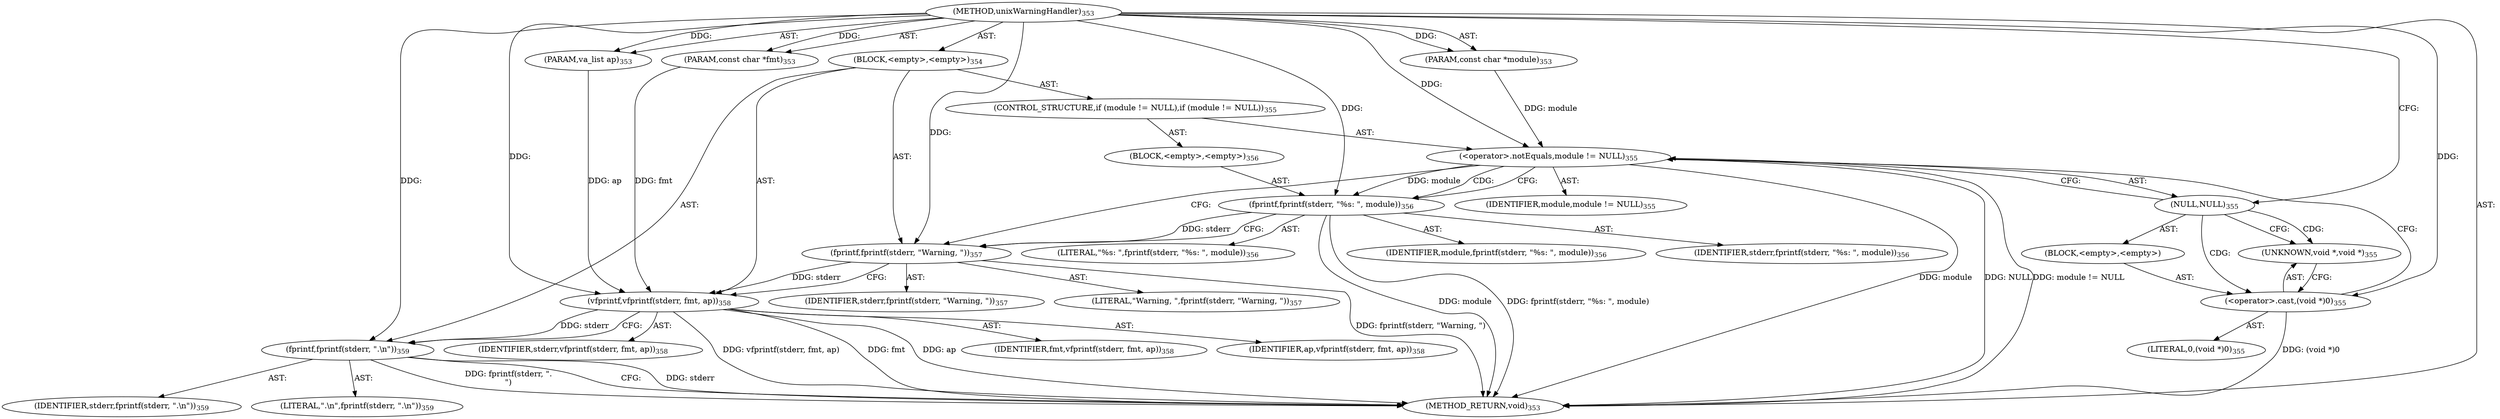 digraph "unixWarningHandler" {  
"34208" [label = <(METHOD,unixWarningHandler)<SUB>353</SUB>> ]
"34209" [label = <(PARAM,const char *module)<SUB>353</SUB>> ]
"34210" [label = <(PARAM,const char *fmt)<SUB>353</SUB>> ]
"34211" [label = <(PARAM,va_list ap)<SUB>353</SUB>> ]
"34212" [label = <(BLOCK,&lt;empty&gt;,&lt;empty&gt;)<SUB>354</SUB>> ]
"34213" [label = <(CONTROL_STRUCTURE,if (module != NULL),if (module != NULL))<SUB>355</SUB>> ]
"34214" [label = <(&lt;operator&gt;.notEquals,module != NULL)<SUB>355</SUB>> ]
"34215" [label = <(IDENTIFIER,module,module != NULL)<SUB>355</SUB>> ]
"34216" [label = <(NULL,NULL)<SUB>355</SUB>> ]
"34217" [label = <(BLOCK,&lt;empty&gt;,&lt;empty&gt;)> ]
"34218" [label = <(&lt;operator&gt;.cast,(void *)0)<SUB>355</SUB>> ]
"34219" [label = <(UNKNOWN,void *,void *)<SUB>355</SUB>> ]
"34220" [label = <(LITERAL,0,(void *)0)<SUB>355</SUB>> ]
"34221" [label = <(BLOCK,&lt;empty&gt;,&lt;empty&gt;)<SUB>356</SUB>> ]
"34222" [label = <(fprintf,fprintf(stderr, &quot;%s: &quot;, module))<SUB>356</SUB>> ]
"34223" [label = <(IDENTIFIER,stderr,fprintf(stderr, &quot;%s: &quot;, module))<SUB>356</SUB>> ]
"34224" [label = <(LITERAL,&quot;%s: &quot;,fprintf(stderr, &quot;%s: &quot;, module))<SUB>356</SUB>> ]
"34225" [label = <(IDENTIFIER,module,fprintf(stderr, &quot;%s: &quot;, module))<SUB>356</SUB>> ]
"34226" [label = <(fprintf,fprintf(stderr, &quot;Warning, &quot;))<SUB>357</SUB>> ]
"34227" [label = <(IDENTIFIER,stderr,fprintf(stderr, &quot;Warning, &quot;))<SUB>357</SUB>> ]
"34228" [label = <(LITERAL,&quot;Warning, &quot;,fprintf(stderr, &quot;Warning, &quot;))<SUB>357</SUB>> ]
"34229" [label = <(vfprintf,vfprintf(stderr, fmt, ap))<SUB>358</SUB>> ]
"34230" [label = <(IDENTIFIER,stderr,vfprintf(stderr, fmt, ap))<SUB>358</SUB>> ]
"34231" [label = <(IDENTIFIER,fmt,vfprintf(stderr, fmt, ap))<SUB>358</SUB>> ]
"34232" [label = <(IDENTIFIER,ap,vfprintf(stderr, fmt, ap))<SUB>358</SUB>> ]
"34233" [label = <(fprintf,fprintf(stderr, &quot;.\n&quot;))<SUB>359</SUB>> ]
"34234" [label = <(IDENTIFIER,stderr,fprintf(stderr, &quot;.\n&quot;))<SUB>359</SUB>> ]
"34235" [label = <(LITERAL,&quot;.\n&quot;,fprintf(stderr, &quot;.\n&quot;))<SUB>359</SUB>> ]
"34236" [label = <(METHOD_RETURN,void)<SUB>353</SUB>> ]
  "34208" -> "34209"  [ label = "AST: "] 
  "34208" -> "34210"  [ label = "AST: "] 
  "34208" -> "34211"  [ label = "AST: "] 
  "34208" -> "34212"  [ label = "AST: "] 
  "34208" -> "34236"  [ label = "AST: "] 
  "34212" -> "34213"  [ label = "AST: "] 
  "34212" -> "34226"  [ label = "AST: "] 
  "34212" -> "34229"  [ label = "AST: "] 
  "34212" -> "34233"  [ label = "AST: "] 
  "34213" -> "34214"  [ label = "AST: "] 
  "34213" -> "34221"  [ label = "AST: "] 
  "34214" -> "34215"  [ label = "AST: "] 
  "34214" -> "34216"  [ label = "AST: "] 
  "34216" -> "34217"  [ label = "AST: "] 
  "34217" -> "34218"  [ label = "AST: "] 
  "34218" -> "34219"  [ label = "AST: "] 
  "34218" -> "34220"  [ label = "AST: "] 
  "34221" -> "34222"  [ label = "AST: "] 
  "34222" -> "34223"  [ label = "AST: "] 
  "34222" -> "34224"  [ label = "AST: "] 
  "34222" -> "34225"  [ label = "AST: "] 
  "34226" -> "34227"  [ label = "AST: "] 
  "34226" -> "34228"  [ label = "AST: "] 
  "34229" -> "34230"  [ label = "AST: "] 
  "34229" -> "34231"  [ label = "AST: "] 
  "34229" -> "34232"  [ label = "AST: "] 
  "34233" -> "34234"  [ label = "AST: "] 
  "34233" -> "34235"  [ label = "AST: "] 
  "34226" -> "34229"  [ label = "CFG: "] 
  "34229" -> "34233"  [ label = "CFG: "] 
  "34233" -> "34236"  [ label = "CFG: "] 
  "34214" -> "34222"  [ label = "CFG: "] 
  "34214" -> "34226"  [ label = "CFG: "] 
  "34216" -> "34219"  [ label = "CFG: "] 
  "34216" -> "34214"  [ label = "CFG: "] 
  "34222" -> "34226"  [ label = "CFG: "] 
  "34218" -> "34214"  [ label = "CFG: "] 
  "34219" -> "34218"  [ label = "CFG: "] 
  "34208" -> "34216"  [ label = "CFG: "] 
  "34214" -> "34236"  [ label = "DDG: module"] 
  "34214" -> "34236"  [ label = "DDG: NULL"] 
  "34218" -> "34236"  [ label = "DDG: (void *)0"] 
  "34214" -> "34236"  [ label = "DDG: module != NULL"] 
  "34222" -> "34236"  [ label = "DDG: module"] 
  "34222" -> "34236"  [ label = "DDG: fprintf(stderr, &quot;%s: &quot;, module)"] 
  "34226" -> "34236"  [ label = "DDG: fprintf(stderr, &quot;Warning, &quot;)"] 
  "34229" -> "34236"  [ label = "DDG: fmt"] 
  "34229" -> "34236"  [ label = "DDG: ap"] 
  "34229" -> "34236"  [ label = "DDG: vfprintf(stderr, fmt, ap)"] 
  "34233" -> "34236"  [ label = "DDG: stderr"] 
  "34233" -> "34236"  [ label = "DDG: fprintf(stderr, &quot;.\n&quot;)"] 
  "34208" -> "34209"  [ label = "DDG: "] 
  "34208" -> "34210"  [ label = "DDG: "] 
  "34208" -> "34211"  [ label = "DDG: "] 
  "34222" -> "34226"  [ label = "DDG: stderr"] 
  "34208" -> "34226"  [ label = "DDG: "] 
  "34226" -> "34229"  [ label = "DDG: stderr"] 
  "34208" -> "34229"  [ label = "DDG: "] 
  "34210" -> "34229"  [ label = "DDG: fmt"] 
  "34211" -> "34229"  [ label = "DDG: ap"] 
  "34229" -> "34233"  [ label = "DDG: stderr"] 
  "34208" -> "34233"  [ label = "DDG: "] 
  "34209" -> "34214"  [ label = "DDG: module"] 
  "34208" -> "34214"  [ label = "DDG: "] 
  "34208" -> "34222"  [ label = "DDG: "] 
  "34214" -> "34222"  [ label = "DDG: module"] 
  "34208" -> "34218"  [ label = "DDG: "] 
  "34214" -> "34222"  [ label = "CDG: "] 
  "34216" -> "34218"  [ label = "CDG: "] 
  "34216" -> "34219"  [ label = "CDG: "] 
}
